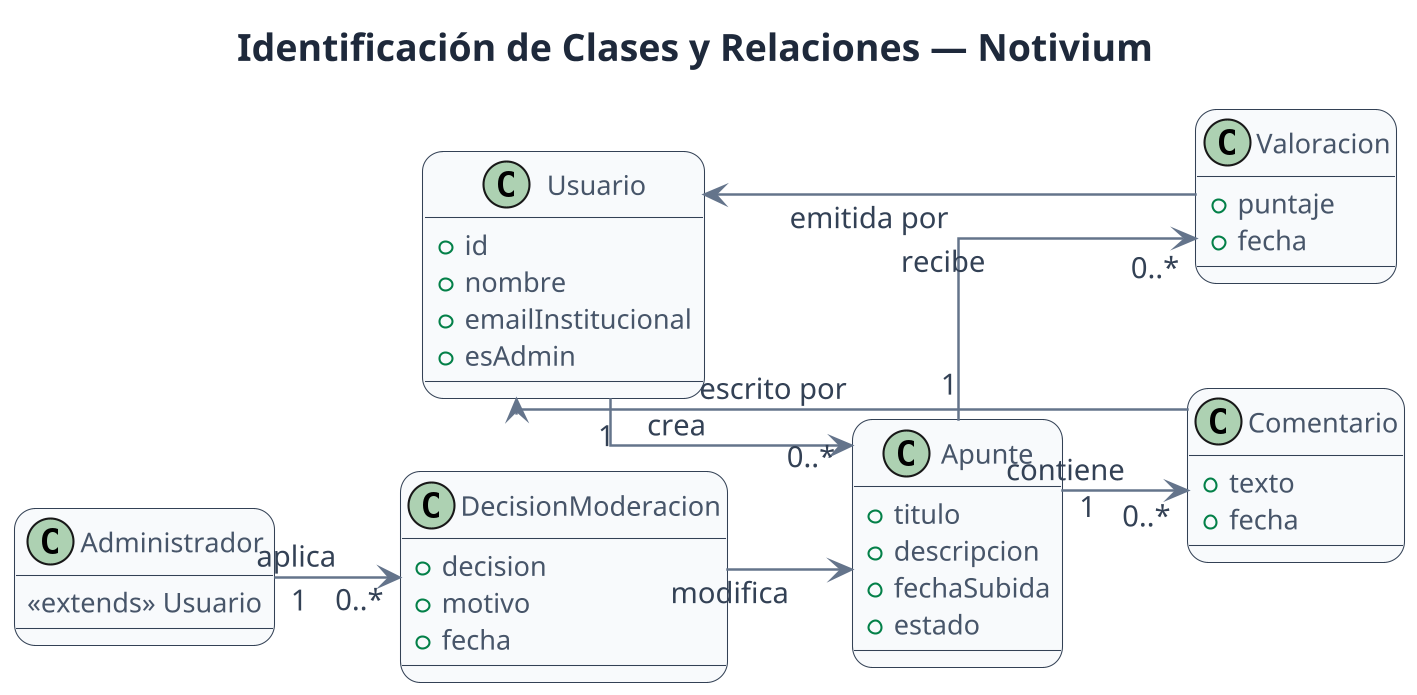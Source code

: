 @startuml
' ===== Estilo visual mejorado para presentación Notivium =====
skinparam dpi 200
skinparam shadowing false
skinparam linetype ortho
skinparam roundcorner 20
skinparam classBackgroundColor #F8FAFC
skinparam classBorderColor #334155
skinparam classArrowColor #64748B
skinparam classFontColor #1E293B
skinparam classFontSize 16
skinparam ArrowThickness 1.2
skinparam ArrowFontColor #334155
skinparam ArrowFontSize 14
skinparam classAttributeFontColor #475569
skinparam classAttributeFontSize 13
skinparam titleFontColor #1E293B
skinparam titleFontSize 18

title **Identificación de Clases y Relaciones — Notivium**

left to right direction

class Usuario {
  + id
  + nombre
  + emailInstitucional
  + esAdmin
}

class Apunte {
  + titulo
  + descripcion
  + fechaSubida
  + estado
}

class Comentario {
  + texto
  + fecha
}

class Valoracion {
  + puntaje
  + fecha
}

class DecisionModeracion {
  + decision
  + motivo
  + fecha
}

class Administrador {
  <<extends>> Usuario
}

' ==== Relaciones ====
Usuario "1" --> "0..*" Apunte : crea
Apunte "1" --> "0..*" Comentario : contiene
Apunte "1" --> "0..*" Valoracion : recibe
Administrador "1" --> "0..*" DecisionModeracion : aplica
DecisionModeracion --> Apunte : modifica
Comentario --> Usuario : escrito por
Valoracion --> Usuario : emitida por

@enduml
